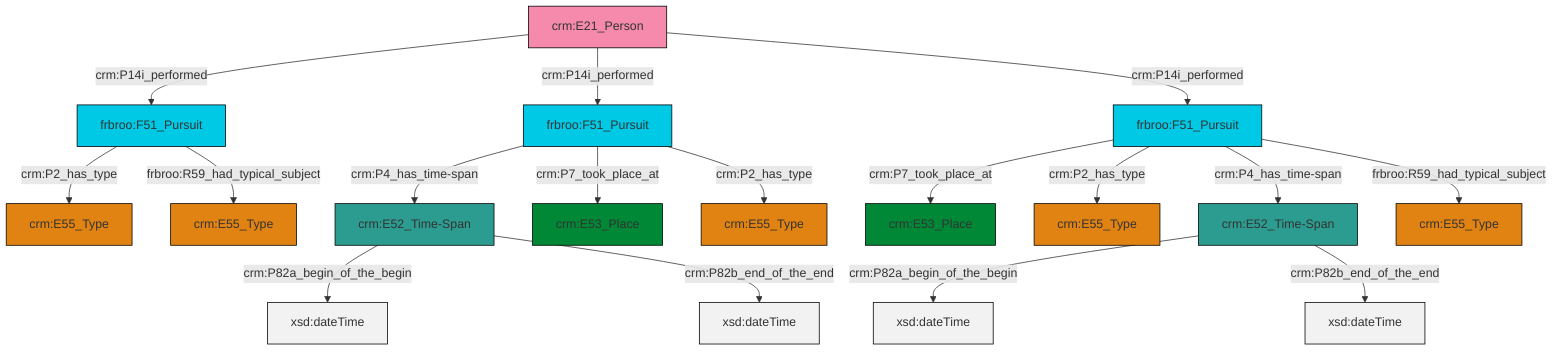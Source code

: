 graph TD
classDef Literal fill:#f2f2f2,stroke:#000000;
classDef CRM_Entity fill:#FFFFFF,stroke:#000000;
classDef Temporal_Entity fill:#00C9E6, stroke:#000000;
classDef Type fill:#E18312, stroke:#000000;
classDef Time-Span fill:#2C9C91, stroke:#000000;
classDef Appellation fill:#FFEB7F, stroke:#000000;
classDef Place fill:#008836, stroke:#000000;
classDef Persistent_Item fill:#B266B2, stroke:#000000;
classDef Conceptual_Object fill:#FFD700, stroke:#000000;
classDef Physical_Thing fill:#D2B48C, stroke:#000000;
classDef Actor fill:#f58aad, stroke:#000000;
classDef PC_Classes fill:#4ce600, stroke:#000000;
classDef Multi fill:#cccccc,stroke:#000000;

0["crm:E21_Person"]:::Actor -->|crm:P14i_performed| 2["frbroo:F51_Pursuit"]:::Temporal_Entity
3["frbroo:F51_Pursuit"]:::Temporal_Entity -->|crm:P4_has_time-span| 4["crm:E52_Time-Span"]:::Time-Span
0["crm:E21_Person"]:::Actor -->|crm:P14i_performed| 3["frbroo:F51_Pursuit"]:::Temporal_Entity
3["frbroo:F51_Pursuit"]:::Temporal_Entity -->|crm:P7_took_place_at| 14["crm:E53_Place"]:::Place
16["frbroo:F51_Pursuit"]:::Temporal_Entity -->|crm:P7_took_place_at| 5["crm:E53_Place"]:::Place
4["crm:E52_Time-Span"]:::Time-Span -->|crm:P82a_begin_of_the_begin| 19[xsd:dateTime]:::Literal
2["frbroo:F51_Pursuit"]:::Temporal_Entity -->|crm:P2_has_type| 8["crm:E55_Type"]:::Type
17["crm:E52_Time-Span"]:::Time-Span -->|crm:P82a_begin_of_the_begin| 20[xsd:dateTime]:::Literal
16["frbroo:F51_Pursuit"]:::Temporal_Entity -->|crm:P2_has_type| 21["crm:E55_Type"]:::Type
3["frbroo:F51_Pursuit"]:::Temporal_Entity -->|crm:P2_has_type| 25["crm:E55_Type"]:::Type
2["frbroo:F51_Pursuit"]:::Temporal_Entity -->|frbroo:R59_had_typical_subject| 10["crm:E55_Type"]:::Type
17["crm:E52_Time-Span"]:::Time-Span -->|crm:P82b_end_of_the_end| 30[xsd:dateTime]:::Literal
16["frbroo:F51_Pursuit"]:::Temporal_Entity -->|crm:P4_has_time-span| 17["crm:E52_Time-Span"]:::Time-Span
0["crm:E21_Person"]:::Actor -->|crm:P14i_performed| 16["frbroo:F51_Pursuit"]:::Temporal_Entity
4["crm:E52_Time-Span"]:::Time-Span -->|crm:P82b_end_of_the_end| 32[xsd:dateTime]:::Literal
16["frbroo:F51_Pursuit"]:::Temporal_Entity -->|frbroo:R59_had_typical_subject| 12["crm:E55_Type"]:::Type